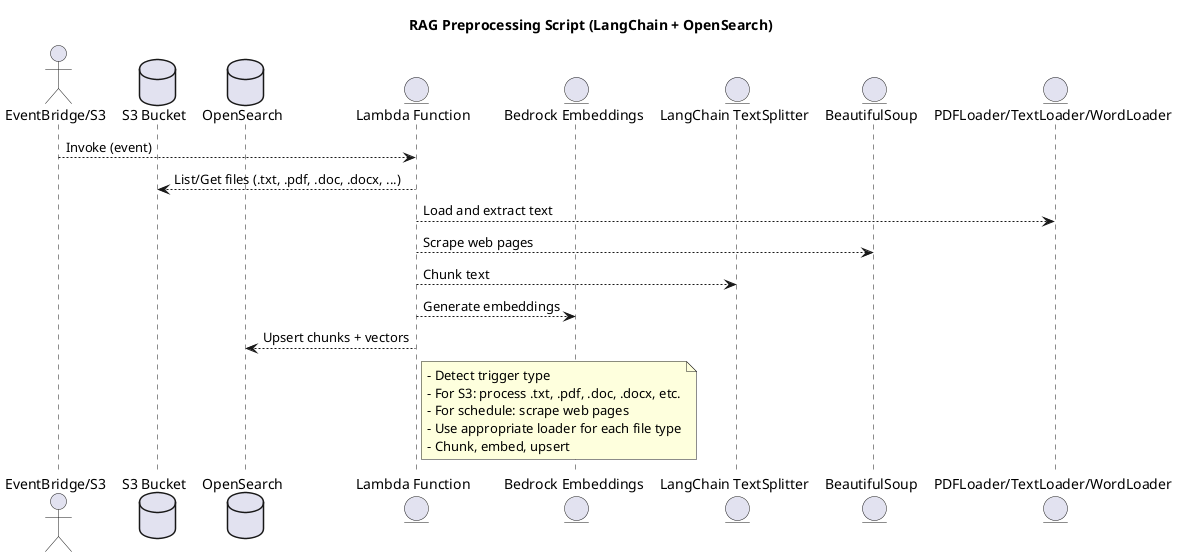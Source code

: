 @startuml PreprocessingScript
title RAG Preprocessing Script (LangChain + OpenSearch)


actor "EventBridge/S3" as Trigger
database "S3 Bucket" as S3
database "OpenSearch" as OS
entity "Lambda Function" as Lambda
entity "Bedrock Embeddings" as Bedrock
entity "LangChain TextSplitter" as Splitter
entity "BeautifulSoup" as Soup
entity "PDFLoader/TextLoader/WordLoader" as Loader

Trigger --> Lambda : Invoke (event)
Lambda --> S3 : List/Get files (.txt, .pdf, .doc, .docx, ...)
Lambda --> Loader : Load and extract text
Lambda --> Soup : Scrape web pages
Lambda --> Splitter : Chunk text
Lambda --> Bedrock : Generate embeddings
Lambda --> OS : Upsert chunks + vectors

note right of Lambda
- Detect trigger type
- For S3: process .txt, .pdf, .doc, .docx, etc.
- For schedule: scrape web pages
- Use appropriate loader for each file type
- Chunk, embed, upsert
end note

@enduml